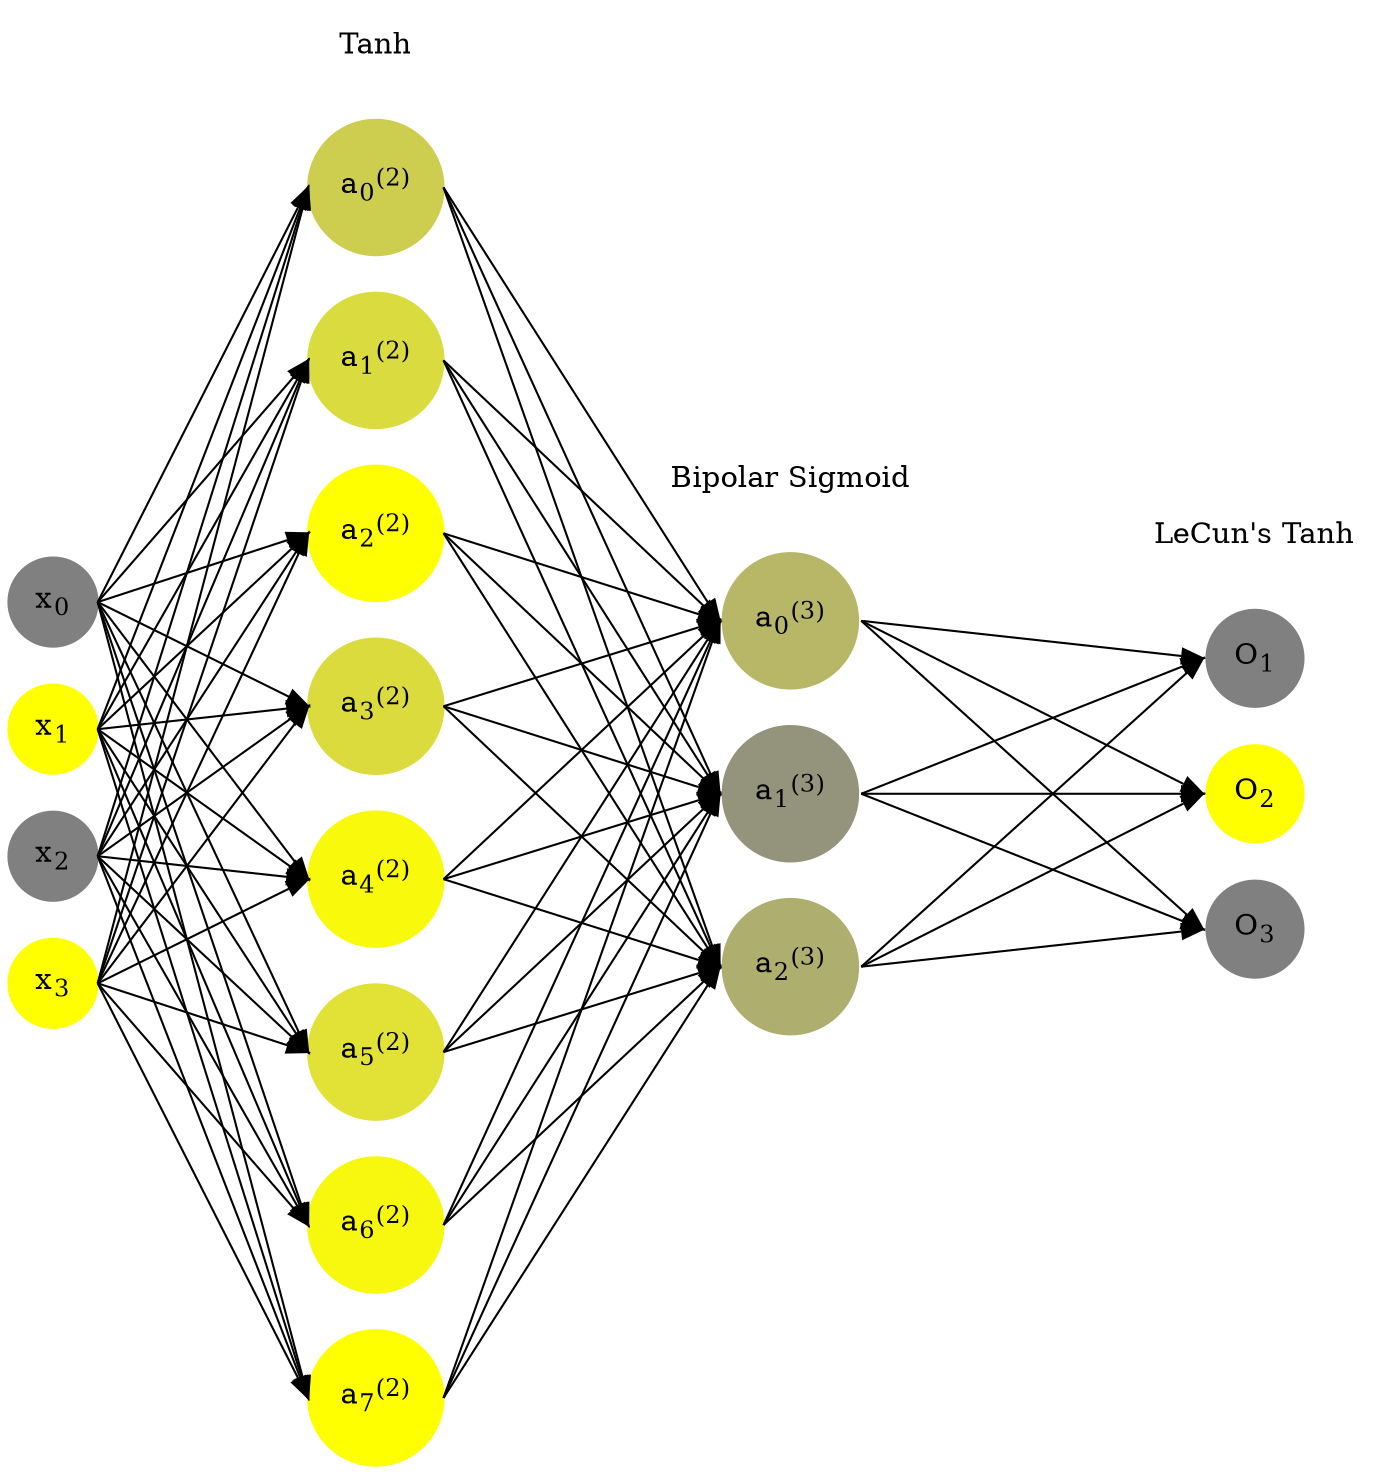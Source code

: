 digraph G {
	rankdir = LR;
	splines=false;
	edge[style=invis];
	ranksep= 1.4;
	{
	node [shape=circle, color="0.1667, 0.0, 0.5", style=filled, fillcolor="0.1667, 0.0, 0.5"];
	x0 [label=<x<sub>0</sub>>];
	}
	{
	node [shape=circle, color="0.1667, 1.0, 1.0", style=filled, fillcolor="0.1667, 1.0, 1.0"];
	x1 [label=<x<sub>1</sub>>];
	}
	{
	node [shape=circle, color="0.1667, 0.0, 0.5", style=filled, fillcolor="0.1667, 0.0, 0.5"];
	x2 [label=<x<sub>2</sub>>];
	}
	{
	node [shape=circle, color="0.1667, 1.0, 1.0", style=filled, fillcolor="0.1667, 1.0, 1.0"];
	x3 [label=<x<sub>3</sub>>];
	}
	{
	node [shape=circle, color="0.1667, 0.607986, 0.803993", style=filled, fillcolor="0.1667, 0.607986, 0.803993"];
	a02 [label=<a<sub>0</sub><sup>(2)</sup>>];
	}
	{
	node [shape=circle, color="0.1667, 0.711067, 0.855534", style=filled, fillcolor="0.1667, 0.711067, 0.855534"];
	a12 [label=<a<sub>1</sub><sup>(2)</sup>>];
	}
	{
	node [shape=circle, color="0.1667, 0.998720, 0.999360", style=filled, fillcolor="0.1667, 0.998720, 0.999360"];
	a22 [label=<a<sub>2</sub><sup>(2)</sup>>];
	}
	{
	node [shape=circle, color="0.1667, 0.715512, 0.857756", style=filled, fillcolor="0.1667, 0.715512, 0.857756"];
	a32 [label=<a<sub>3</sub><sup>(2)</sup>>];
	}
	{
	node [shape=circle, color="0.1667, 0.948383, 0.974191", style=filled, fillcolor="0.1667, 0.948383, 0.974191"];
	a42 [label=<a<sub>4</sub><sup>(2)</sup>>];
	}
	{
	node [shape=circle, color="0.1667, 0.759245, 0.879622", style=filled, fillcolor="0.1667, 0.759245, 0.879622"];
	a52 [label=<a<sub>5</sub><sup>(2)</sup>>];
	}
	{
	node [shape=circle, color="0.1667, 0.943091, 0.971546", style=filled, fillcolor="0.1667, 0.943091, 0.971546"];
	a62 [label=<a<sub>6</sub><sup>(2)</sup>>];
	}
	{
	node [shape=circle, color="0.1667, 0.998062, 0.999031", style=filled, fillcolor="0.1667, 0.998062, 0.999031"];
	a72 [label=<a<sub>7</sub><sup>(2)</sup>>];
	}
	{
	node [shape=circle, color="0.1667, 0.434904, 0.717452", style=filled, fillcolor="0.1667, 0.434904, 0.717452"];
	a03 [label=<a<sub>0</sub><sup>(3)</sup>>];
	}
	{
	node [shape=circle, color="0.1667, 0.159036, 0.579518", style=filled, fillcolor="0.1667, 0.159036, 0.579518"];
	a13 [label=<a<sub>1</sub><sup>(3)</sup>>];
	}
	{
	node [shape=circle, color="0.1667, 0.361525, 0.680762", style=filled, fillcolor="0.1667, 0.361525, 0.680762"];
	a23 [label=<a<sub>2</sub><sup>(3)</sup>>];
	}
	{
	node [shape=circle, color="0.1667, 0.0, 0.5", style=filled, fillcolor="0.1667, 0.0, 0.5"];
	O1 [label=<O<sub>1</sub>>];
	}
	{
	node [shape=circle, color="0.1667, 1.0, 1.0", style=filled, fillcolor="0.1667, 1.0, 1.0"];
	O2 [label=<O<sub>2</sub>>];
	}
	{
	node [shape=circle, color="0.1667, 0.0, 0.5", style=filled, fillcolor="0.1667, 0.0, 0.5"];
	O3 [label=<O<sub>3</sub>>];
	}
	{
	rank=same;
	x0->x1->x2->x3;
	}
	{
	rank=same;
	a02->a12->a22->a32->a42->a52->a62->a72;
	}
	{
	rank=same;
	a03->a13->a23;
	}
	{
	rank=same;
	O1->O2->O3;
	}
	l1 [shape=plaintext,label="Tanh"];
	l1->a02;
	{rank=same; l1;a02};
	l2 [shape=plaintext,label="Bipolar Sigmoid"];
	l2->a03;
	{rank=same; l2;a03};
	l3 [shape=plaintext,label="LeCun's Tanh"];
	l3->O1;
	{rank=same; l3;O1};
edge[style=solid, tailport=e, headport=w];
	{x0;x1;x2;x3} -> {a02;a12;a22;a32;a42;a52;a62;a72};
	{a02;a12;a22;a32;a42;a52;a62;a72} -> {a03;a13;a23};
	{a03;a13;a23} -> {O1,O2,O3};
}